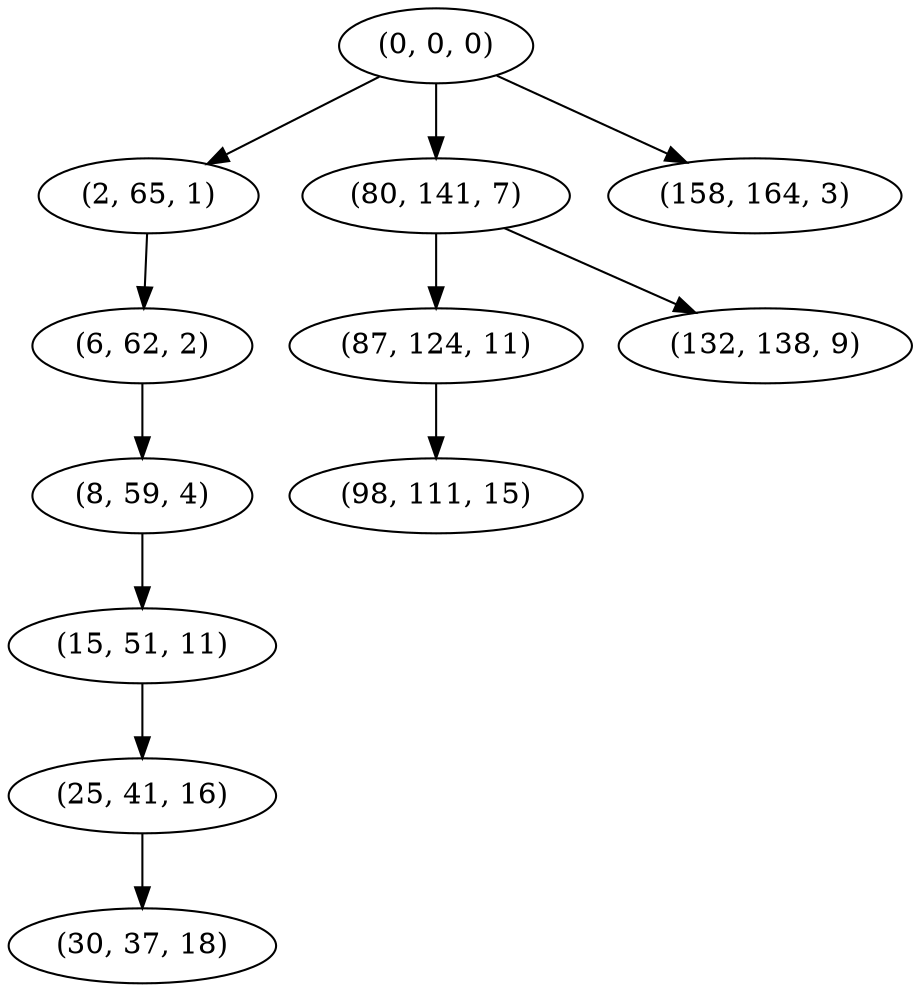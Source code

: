 digraph tree {
    "(0, 0, 0)";
    "(2, 65, 1)";
    "(6, 62, 2)";
    "(8, 59, 4)";
    "(15, 51, 11)";
    "(25, 41, 16)";
    "(30, 37, 18)";
    "(80, 141, 7)";
    "(87, 124, 11)";
    "(98, 111, 15)";
    "(132, 138, 9)";
    "(158, 164, 3)";
    "(0, 0, 0)" -> "(2, 65, 1)";
    "(0, 0, 0)" -> "(80, 141, 7)";
    "(0, 0, 0)" -> "(158, 164, 3)";
    "(2, 65, 1)" -> "(6, 62, 2)";
    "(6, 62, 2)" -> "(8, 59, 4)";
    "(8, 59, 4)" -> "(15, 51, 11)";
    "(15, 51, 11)" -> "(25, 41, 16)";
    "(25, 41, 16)" -> "(30, 37, 18)";
    "(80, 141, 7)" -> "(87, 124, 11)";
    "(80, 141, 7)" -> "(132, 138, 9)";
    "(87, 124, 11)" -> "(98, 111, 15)";
}
